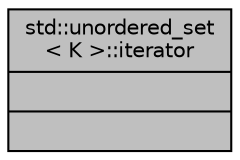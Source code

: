 digraph "std::unordered_set&lt; K &gt;::iterator"
{
  edge [fontname="Helvetica",fontsize="10",labelfontname="Helvetica",labelfontsize="10"];
  node [fontname="Helvetica",fontsize="10",shape=record];
  Node628 [label="{std::unordered_set\l\< K \>::iterator\n||}",height=0.2,width=0.4,color="black", fillcolor="grey75", style="filled", fontcolor="black"];
}
